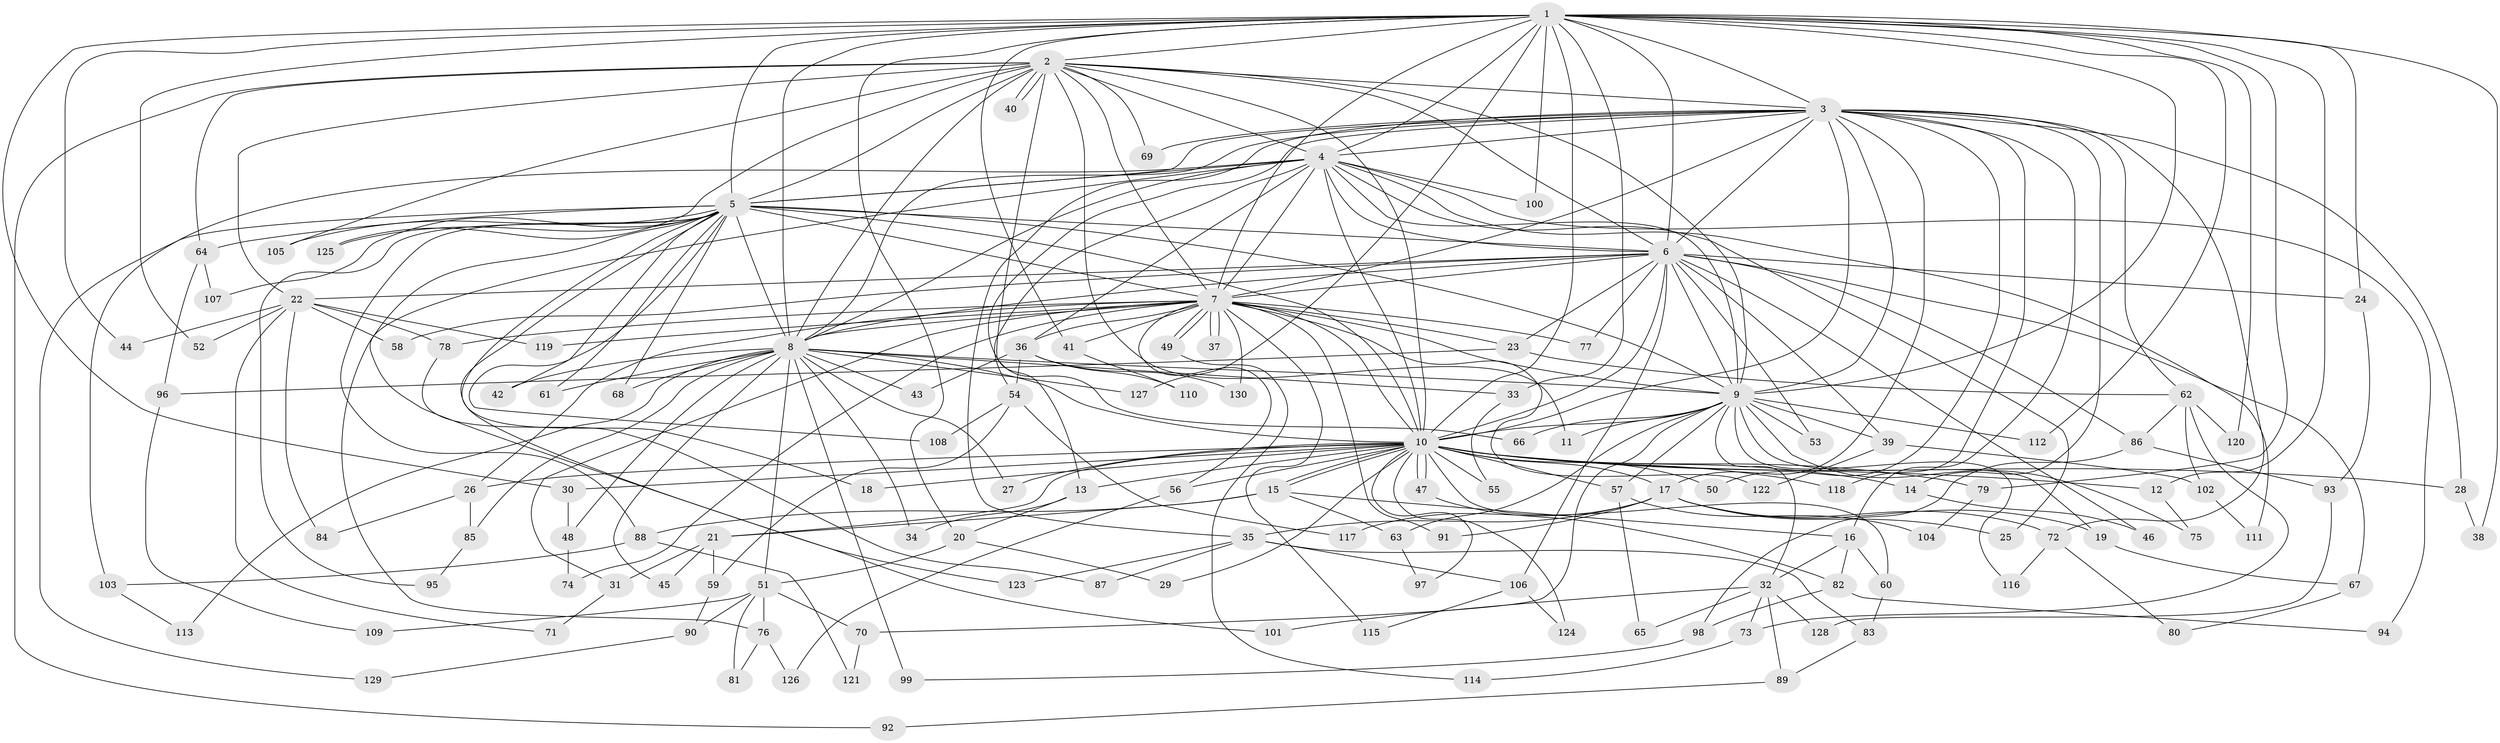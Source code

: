// coarse degree distribution, {14: 0.019230769230769232, 17: 0.038461538461538464, 2: 0.5769230769230769, 1: 0.17307692307692307, 3: 0.07692307692307693, 7: 0.019230769230769232, 22: 0.019230769230769232, 5: 0.019230769230769232, 23: 0.019230769230769232, 10: 0.019230769230769232, 6: 0.019230769230769232}
// Generated by graph-tools (version 1.1) at 2025/47/03/04/25 21:47:10]
// undirected, 130 vertices, 285 edges
graph export_dot {
graph [start="1"]
  node [color=gray90,style=filled];
  1;
  2;
  3;
  4;
  5;
  6;
  7;
  8;
  9;
  10;
  11;
  12;
  13;
  14;
  15;
  16;
  17;
  18;
  19;
  20;
  21;
  22;
  23;
  24;
  25;
  26;
  27;
  28;
  29;
  30;
  31;
  32;
  33;
  34;
  35;
  36;
  37;
  38;
  39;
  40;
  41;
  42;
  43;
  44;
  45;
  46;
  47;
  48;
  49;
  50;
  51;
  52;
  53;
  54;
  55;
  56;
  57;
  58;
  59;
  60;
  61;
  62;
  63;
  64;
  65;
  66;
  67;
  68;
  69;
  70;
  71;
  72;
  73;
  74;
  75;
  76;
  77;
  78;
  79;
  80;
  81;
  82;
  83;
  84;
  85;
  86;
  87;
  88;
  89;
  90;
  91;
  92;
  93;
  94;
  95;
  96;
  97;
  98;
  99;
  100;
  101;
  102;
  103;
  104;
  105;
  106;
  107;
  108;
  109;
  110;
  111;
  112;
  113;
  114;
  115;
  116;
  117;
  118;
  119;
  120;
  121;
  122;
  123;
  124;
  125;
  126;
  127;
  128;
  129;
  130;
  1 -- 2;
  1 -- 3;
  1 -- 4;
  1 -- 5;
  1 -- 6;
  1 -- 7;
  1 -- 8;
  1 -- 9;
  1 -- 10;
  1 -- 12;
  1 -- 20;
  1 -- 24;
  1 -- 30;
  1 -- 33;
  1 -- 38;
  1 -- 41;
  1 -- 44;
  1 -- 52;
  1 -- 79;
  1 -- 100;
  1 -- 112;
  1 -- 120;
  1 -- 127;
  2 -- 3;
  2 -- 4;
  2 -- 5;
  2 -- 6;
  2 -- 7;
  2 -- 8;
  2 -- 9;
  2 -- 10;
  2 -- 11;
  2 -- 22;
  2 -- 40;
  2 -- 40;
  2 -- 64;
  2 -- 66;
  2 -- 69;
  2 -- 92;
  2 -- 105;
  2 -- 125;
  3 -- 4;
  3 -- 5;
  3 -- 6;
  3 -- 7;
  3 -- 8;
  3 -- 9;
  3 -- 10;
  3 -- 13;
  3 -- 14;
  3 -- 16;
  3 -- 17;
  3 -- 28;
  3 -- 35;
  3 -- 50;
  3 -- 62;
  3 -- 69;
  3 -- 72;
  3 -- 118;
  4 -- 5;
  4 -- 6;
  4 -- 7;
  4 -- 8;
  4 -- 9;
  4 -- 10;
  4 -- 25;
  4 -- 36;
  4 -- 54;
  4 -- 76;
  4 -- 94;
  4 -- 100;
  4 -- 103;
  4 -- 111;
  5 -- 6;
  5 -- 7;
  5 -- 8;
  5 -- 9;
  5 -- 10;
  5 -- 18;
  5 -- 42;
  5 -- 61;
  5 -- 64;
  5 -- 68;
  5 -- 88;
  5 -- 95;
  5 -- 101;
  5 -- 105;
  5 -- 107;
  5 -- 108;
  5 -- 123;
  5 -- 125;
  5 -- 129;
  6 -- 7;
  6 -- 8;
  6 -- 9;
  6 -- 10;
  6 -- 22;
  6 -- 23;
  6 -- 24;
  6 -- 39;
  6 -- 46;
  6 -- 53;
  6 -- 58;
  6 -- 67;
  6 -- 77;
  6 -- 86;
  6 -- 106;
  7 -- 8;
  7 -- 9;
  7 -- 10;
  7 -- 23;
  7 -- 26;
  7 -- 31;
  7 -- 36;
  7 -- 37;
  7 -- 37;
  7 -- 41;
  7 -- 49;
  7 -- 49;
  7 -- 56;
  7 -- 74;
  7 -- 77;
  7 -- 78;
  7 -- 91;
  7 -- 115;
  7 -- 119;
  7 -- 122;
  7 -- 130;
  8 -- 9;
  8 -- 10;
  8 -- 27;
  8 -- 33;
  8 -- 34;
  8 -- 42;
  8 -- 43;
  8 -- 45;
  8 -- 48;
  8 -- 51;
  8 -- 61;
  8 -- 68;
  8 -- 85;
  8 -- 99;
  8 -- 113;
  8 -- 127;
  9 -- 10;
  9 -- 11;
  9 -- 19;
  9 -- 32;
  9 -- 39;
  9 -- 53;
  9 -- 57;
  9 -- 63;
  9 -- 66;
  9 -- 70;
  9 -- 75;
  9 -- 112;
  9 -- 116;
  10 -- 12;
  10 -- 13;
  10 -- 14;
  10 -- 15;
  10 -- 15;
  10 -- 17;
  10 -- 18;
  10 -- 21;
  10 -- 26;
  10 -- 27;
  10 -- 28;
  10 -- 29;
  10 -- 30;
  10 -- 47;
  10 -- 47;
  10 -- 50;
  10 -- 55;
  10 -- 56;
  10 -- 57;
  10 -- 60;
  10 -- 79;
  10 -- 97;
  10 -- 118;
  10 -- 124;
  12 -- 75;
  13 -- 20;
  13 -- 34;
  14 -- 46;
  15 -- 16;
  15 -- 21;
  15 -- 63;
  15 -- 88;
  16 -- 32;
  16 -- 60;
  16 -- 82;
  17 -- 19;
  17 -- 25;
  17 -- 35;
  17 -- 72;
  17 -- 91;
  17 -- 117;
  19 -- 67;
  20 -- 29;
  20 -- 51;
  21 -- 31;
  21 -- 45;
  21 -- 59;
  22 -- 44;
  22 -- 52;
  22 -- 58;
  22 -- 71;
  22 -- 78;
  22 -- 84;
  22 -- 119;
  23 -- 62;
  23 -- 96;
  24 -- 93;
  26 -- 84;
  26 -- 85;
  28 -- 38;
  30 -- 48;
  31 -- 71;
  32 -- 65;
  32 -- 73;
  32 -- 89;
  32 -- 101;
  32 -- 128;
  33 -- 55;
  35 -- 83;
  35 -- 87;
  35 -- 106;
  35 -- 123;
  36 -- 43;
  36 -- 54;
  36 -- 110;
  36 -- 130;
  39 -- 102;
  39 -- 122;
  41 -- 110;
  47 -- 82;
  48 -- 74;
  49 -- 114;
  51 -- 70;
  51 -- 76;
  51 -- 81;
  51 -- 90;
  51 -- 109;
  54 -- 59;
  54 -- 108;
  54 -- 117;
  56 -- 126;
  57 -- 65;
  57 -- 104;
  59 -- 90;
  60 -- 83;
  62 -- 73;
  62 -- 86;
  62 -- 102;
  62 -- 120;
  63 -- 97;
  64 -- 96;
  64 -- 107;
  67 -- 80;
  70 -- 121;
  72 -- 80;
  72 -- 116;
  73 -- 114;
  76 -- 81;
  76 -- 126;
  78 -- 87;
  79 -- 104;
  82 -- 94;
  82 -- 98;
  83 -- 89;
  85 -- 95;
  86 -- 93;
  86 -- 98;
  88 -- 103;
  88 -- 121;
  89 -- 92;
  90 -- 129;
  93 -- 128;
  96 -- 109;
  98 -- 99;
  102 -- 111;
  103 -- 113;
  106 -- 115;
  106 -- 124;
}
